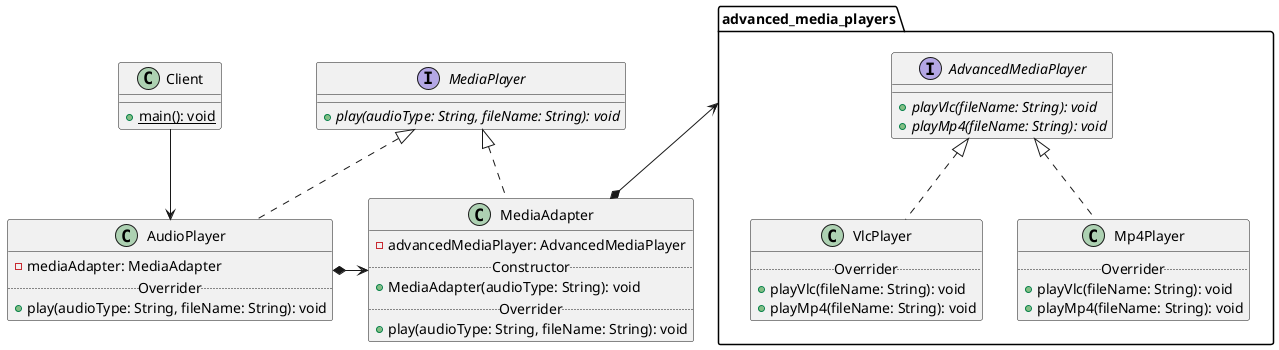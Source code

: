 @startuml

package advanced_media_players {
    interface AdvancedMediaPlayer {
        + {abstract} playVlc(fileName: String): void
        + {abstract} playMp4(fileName: String): void
    }

    class VlcPlayer {
        .. Overrider ..
        + playVlc(fileName: String): void
        + playMp4(fileName: String): void
    }

    class Mp4Player {
        .. Overrider ..
        + playVlc(fileName: String): void
        + playMp4(fileName: String): void
    }

    AdvancedMediaPlayer <|.. VlcPlayer
    AdvancedMediaPlayer <|.. Mp4Player
}

interface MediaPlayer {
    + {abstract} play(audioType: String, fileName: String): void
}

class MediaAdapter {
    - advancedMediaPlayer: AdvancedMediaPlayer
    .. Constructor ..
    + MediaAdapter(audioType: String): void
    .. Overrider ..
    + play(audioType: String, fileName: String): void
}

class AudioPlayer {
    - mediaAdapter: MediaAdapter
    .. Overrider ..
    + play(audioType: String, fileName: String): void
}

class Client {
    + {static} main(): void
}

MediaPlayer <|.. MediaAdapter
MediaPlayer <|.. AudioPlayer

advanced_media_players <--* MediaAdapter
AudioPlayer *-> MediaAdapter

Client --> AudioPlayer

@enduml










